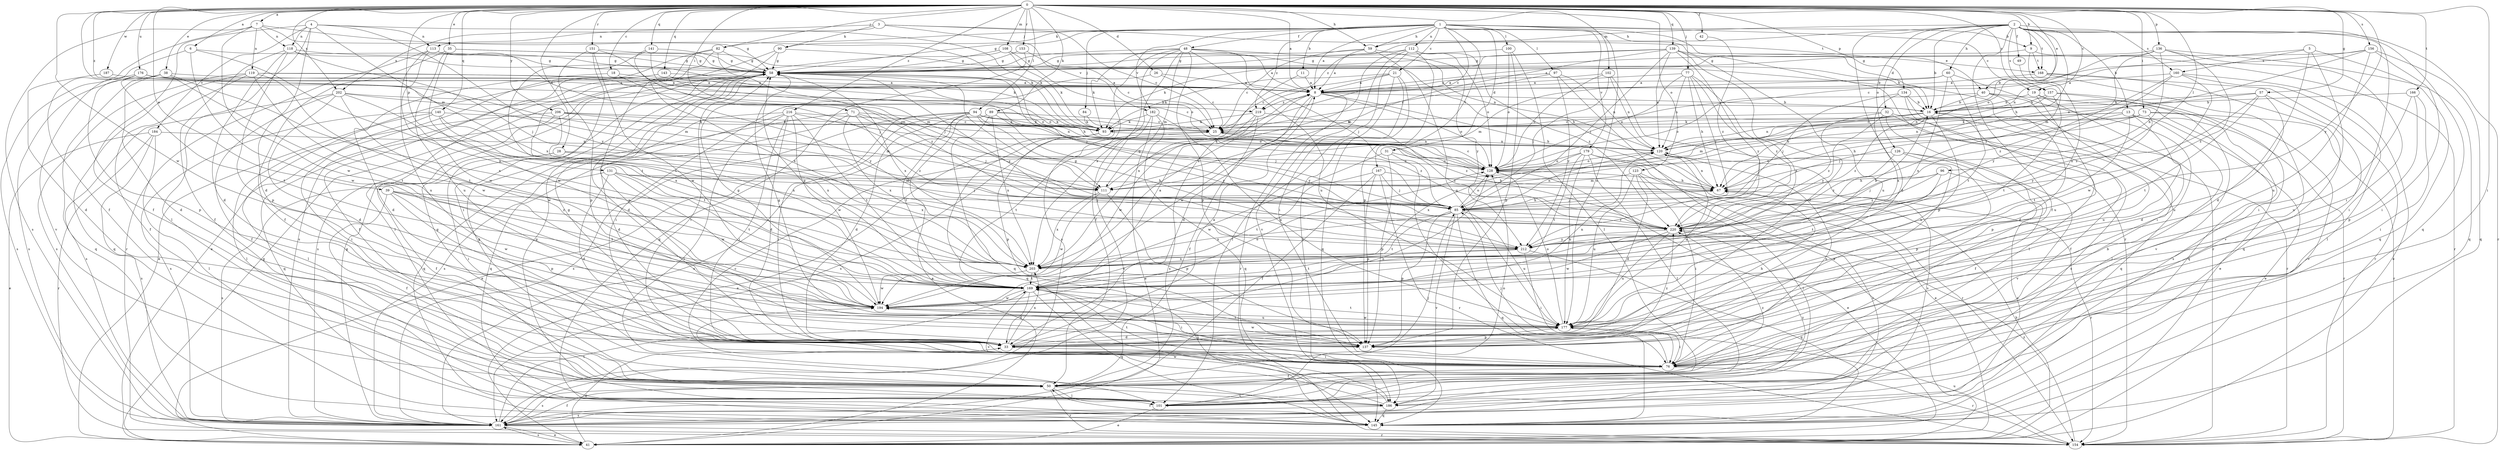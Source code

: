 strict digraph  {
0;
1;
2;
3;
4;
5;
6;
7;
8;
9;
11;
13;
16;
18;
19;
21;
25;
26;
28;
31;
32;
33;
35;
38;
39;
40;
41;
42;
48;
49;
50;
57;
58;
59;
60;
67;
71;
73;
76;
77;
82;
84;
85;
89;
90;
93;
94;
96;
97;
100;
101;
102;
108;
111;
112;
113;
118;
119;
120;
123;
126;
128;
131;
134;
136;
137;
139;
140;
141;
143;
145;
151;
153;
154;
156;
157;
160;
161;
166;
167;
168;
169;
176;
177;
179;
182;
184;
186;
187;
194;
202;
203;
206;
212;
216;
219;
220;
0 -> 6  [label=a];
0 -> 7  [label=a];
0 -> 8  [label=a];
0 -> 9  [label=b];
0 -> 18  [label=c];
0 -> 19  [label=c];
0 -> 26  [label=d];
0 -> 28  [label=d];
0 -> 35  [label=e];
0 -> 38  [label=e];
0 -> 39  [label=e];
0 -> 40  [label=e];
0 -> 42  [label=f];
0 -> 57  [label=g];
0 -> 59  [label=h];
0 -> 71  [label=i];
0 -> 73  [label=i];
0 -> 76  [label=i];
0 -> 77  [label=j];
0 -> 82  [label=j];
0 -> 89  [label=k];
0 -> 94  [label=l];
0 -> 96  [label=l];
0 -> 102  [label=m];
0 -> 108  [label=m];
0 -> 111  [label=m];
0 -> 123  [label=o];
0 -> 131  [label=p];
0 -> 134  [label=p];
0 -> 136  [label=p];
0 -> 139  [label=q];
0 -> 140  [label=q];
0 -> 141  [label=q];
0 -> 143  [label=q];
0 -> 151  [label=r];
0 -> 153  [label=r];
0 -> 156  [label=s];
0 -> 157  [label=s];
0 -> 166  [label=t];
0 -> 176  [label=u];
0 -> 187  [label=w];
0 -> 194  [label=w];
0 -> 202  [label=x];
0 -> 206  [label=y];
0 -> 212  [label=y];
0 -> 216  [label=z];
0 -> 219  [label=z];
1 -> 8  [label=a];
1 -> 9  [label=b];
1 -> 11  [label=b];
1 -> 19  [label=c];
1 -> 21  [label=c];
1 -> 25  [label=c];
1 -> 31  [label=d];
1 -> 40  [label=e];
1 -> 48  [label=f];
1 -> 58  [label=g];
1 -> 59  [label=h];
1 -> 82  [label=j];
1 -> 84  [label=j];
1 -> 90  [label=k];
1 -> 97  [label=l];
1 -> 100  [label=l];
1 -> 112  [label=n];
1 -> 154  [label=r];
1 -> 167  [label=t];
1 -> 177  [label=u];
1 -> 179  [label=v];
1 -> 182  [label=v];
1 -> 219  [label=z];
2 -> 13  [label=b];
2 -> 16  [label=b];
2 -> 32  [label=d];
2 -> 33  [label=d];
2 -> 49  [label=f];
2 -> 50  [label=f];
2 -> 59  [label=h];
2 -> 60  [label=h];
2 -> 67  [label=h];
2 -> 76  [label=i];
2 -> 126  [label=o];
2 -> 128  [label=o];
2 -> 145  [label=q];
2 -> 154  [label=r];
2 -> 157  [label=s];
2 -> 160  [label=s];
2 -> 168  [label=t];
2 -> 219  [label=z];
3 -> 25  [label=c];
3 -> 90  [label=k];
3 -> 113  [label=n];
3 -> 168  [label=t];
3 -> 182  [label=v];
3 -> 202  [label=x];
4 -> 33  [label=d];
4 -> 50  [label=f];
4 -> 93  [label=k];
4 -> 101  [label=l];
4 -> 113  [label=n];
4 -> 118  [label=n];
4 -> 184  [label=v];
4 -> 203  [label=x];
4 -> 212  [label=y];
5 -> 25  [label=c];
5 -> 33  [label=d];
5 -> 76  [label=i];
5 -> 145  [label=q];
5 -> 160  [label=s];
6 -> 58  [label=g];
6 -> 186  [label=v];
6 -> 194  [label=w];
6 -> 203  [label=x];
7 -> 50  [label=f];
7 -> 58  [label=g];
7 -> 93  [label=k];
7 -> 118  [label=n];
7 -> 119  [label=n];
7 -> 161  [label=s];
7 -> 194  [label=w];
8 -> 16  [label=b];
8 -> 33  [label=d];
8 -> 67  [label=h];
8 -> 128  [label=o];
8 -> 154  [label=r];
8 -> 194  [label=w];
8 -> 219  [label=z];
9 -> 8  [label=a];
9 -> 154  [label=r];
9 -> 168  [label=t];
9 -> 203  [label=x];
11 -> 8  [label=a];
11 -> 203  [label=x];
13 -> 25  [label=c];
13 -> 41  [label=e];
13 -> 85  [label=j];
13 -> 93  [label=k];
13 -> 101  [label=l];
13 -> 154  [label=r];
13 -> 169  [label=t];
13 -> 177  [label=u];
16 -> 25  [label=c];
16 -> 50  [label=f];
16 -> 111  [label=m];
16 -> 120  [label=n];
16 -> 177  [label=u];
16 -> 220  [label=z];
18 -> 8  [label=a];
18 -> 33  [label=d];
18 -> 212  [label=y];
19 -> 16  [label=b];
19 -> 33  [label=d];
19 -> 145  [label=q];
19 -> 177  [label=u];
21 -> 8  [label=a];
21 -> 25  [label=c];
21 -> 93  [label=k];
21 -> 101  [label=l];
21 -> 145  [label=q];
21 -> 186  [label=v];
25 -> 120  [label=n];
25 -> 169  [label=t];
25 -> 220  [label=z];
26 -> 8  [label=a];
26 -> 25  [label=c];
26 -> 76  [label=i];
28 -> 50  [label=f];
28 -> 76  [label=i];
28 -> 128  [label=o];
28 -> 203  [label=x];
31 -> 76  [label=i];
31 -> 128  [label=o];
31 -> 137  [label=p];
31 -> 194  [label=w];
32 -> 93  [label=k];
32 -> 137  [label=p];
32 -> 145  [label=q];
32 -> 161  [label=s];
32 -> 212  [label=y];
32 -> 220  [label=z];
33 -> 8  [label=a];
33 -> 58  [label=g];
33 -> 76  [label=i];
33 -> 128  [label=o];
33 -> 177  [label=u];
33 -> 203  [label=x];
35 -> 16  [label=b];
35 -> 50  [label=f];
35 -> 58  [label=g];
35 -> 177  [label=u];
35 -> 194  [label=w];
38 -> 8  [label=a];
38 -> 33  [label=d];
38 -> 145  [label=q];
38 -> 161  [label=s];
38 -> 169  [label=t];
38 -> 203  [label=x];
39 -> 50  [label=f];
39 -> 85  [label=j];
39 -> 137  [label=p];
39 -> 169  [label=t];
39 -> 194  [label=w];
39 -> 220  [label=z];
40 -> 16  [label=b];
40 -> 33  [label=d];
40 -> 41  [label=e];
40 -> 76  [label=i];
40 -> 128  [label=o];
41 -> 33  [label=d];
41 -> 58  [label=g];
41 -> 67  [label=h];
41 -> 161  [label=s];
42 -> 220  [label=z];
48 -> 50  [label=f];
48 -> 58  [label=g];
48 -> 67  [label=h];
48 -> 85  [label=j];
48 -> 93  [label=k];
48 -> 111  [label=m];
48 -> 120  [label=n];
48 -> 137  [label=p];
48 -> 161  [label=s];
48 -> 177  [label=u];
48 -> 203  [label=x];
49 -> 220  [label=z];
50 -> 16  [label=b];
50 -> 58  [label=g];
50 -> 85  [label=j];
50 -> 101  [label=l];
50 -> 154  [label=r];
50 -> 161  [label=s];
50 -> 186  [label=v];
50 -> 220  [label=z];
57 -> 16  [label=b];
57 -> 76  [label=i];
57 -> 120  [label=n];
57 -> 169  [label=t];
57 -> 177  [label=u];
57 -> 220  [label=z];
58 -> 8  [label=a];
58 -> 33  [label=d];
58 -> 67  [label=h];
58 -> 76  [label=i];
58 -> 161  [label=s];
58 -> 203  [label=x];
58 -> 212  [label=y];
59 -> 8  [label=a];
59 -> 25  [label=c];
59 -> 58  [label=g];
59 -> 177  [label=u];
59 -> 212  [label=y];
60 -> 8  [label=a];
60 -> 76  [label=i];
60 -> 111  [label=m];
60 -> 169  [label=t];
60 -> 203  [label=x];
67 -> 85  [label=j];
67 -> 120  [label=n];
67 -> 154  [label=r];
71 -> 33  [label=d];
71 -> 85  [label=j];
71 -> 93  [label=k];
71 -> 120  [label=n];
71 -> 145  [label=q];
71 -> 203  [label=x];
71 -> 220  [label=z];
73 -> 67  [label=h];
73 -> 93  [label=k];
73 -> 120  [label=n];
73 -> 154  [label=r];
73 -> 186  [label=v];
73 -> 212  [label=y];
76 -> 50  [label=f];
76 -> 85  [label=j];
76 -> 120  [label=n];
76 -> 154  [label=r];
76 -> 169  [label=t];
77 -> 8  [label=a];
77 -> 67  [label=h];
77 -> 85  [label=j];
77 -> 120  [label=n];
77 -> 128  [label=o];
77 -> 203  [label=x];
77 -> 220  [label=z];
82 -> 41  [label=e];
82 -> 58  [label=g];
82 -> 101  [label=l];
82 -> 161  [label=s];
82 -> 220  [label=z];
84 -> 93  [label=k];
84 -> 161  [label=s];
85 -> 67  [label=h];
85 -> 120  [label=n];
85 -> 128  [label=o];
85 -> 137  [label=p];
85 -> 145  [label=q];
85 -> 169  [label=t];
85 -> 177  [label=u];
85 -> 186  [label=v];
85 -> 203  [label=x];
85 -> 220  [label=z];
89 -> 25  [label=c];
89 -> 41  [label=e];
89 -> 93  [label=k];
89 -> 145  [label=q];
89 -> 161  [label=s];
89 -> 203  [label=x];
89 -> 212  [label=y];
90 -> 16  [label=b];
90 -> 58  [label=g];
90 -> 137  [label=p];
90 -> 203  [label=x];
93 -> 41  [label=e];
93 -> 120  [label=n];
93 -> 137  [label=p];
93 -> 145  [label=q];
94 -> 25  [label=c];
94 -> 33  [label=d];
94 -> 41  [label=e];
94 -> 76  [label=i];
94 -> 85  [label=j];
94 -> 93  [label=k];
94 -> 161  [label=s];
94 -> 169  [label=t];
94 -> 212  [label=y];
94 -> 220  [label=z];
96 -> 67  [label=h];
96 -> 85  [label=j];
96 -> 161  [label=s];
96 -> 169  [label=t];
96 -> 220  [label=z];
97 -> 8  [label=a];
97 -> 25  [label=c];
97 -> 41  [label=e];
97 -> 120  [label=n];
97 -> 212  [label=y];
100 -> 58  [label=g];
100 -> 101  [label=l];
100 -> 128  [label=o];
100 -> 137  [label=p];
101 -> 41  [label=e];
101 -> 58  [label=g];
101 -> 128  [label=o];
101 -> 220  [label=z];
102 -> 8  [label=a];
102 -> 85  [label=j];
102 -> 120  [label=n];
102 -> 128  [label=o];
102 -> 137  [label=p];
108 -> 8  [label=a];
108 -> 58  [label=g];
108 -> 93  [label=k];
108 -> 128  [label=o];
108 -> 169  [label=t];
111 -> 8  [label=a];
111 -> 137  [label=p];
111 -> 194  [label=w];
111 -> 203  [label=x];
112 -> 58  [label=g];
112 -> 76  [label=i];
112 -> 128  [label=o];
112 -> 137  [label=p];
112 -> 186  [label=v];
112 -> 203  [label=x];
112 -> 220  [label=z];
113 -> 58  [label=g];
113 -> 111  [label=m];
113 -> 154  [label=r];
113 -> 177  [label=u];
113 -> 194  [label=w];
118 -> 33  [label=d];
118 -> 50  [label=f];
118 -> 58  [label=g];
118 -> 85  [label=j];
118 -> 93  [label=k];
118 -> 137  [label=p];
119 -> 8  [label=a];
119 -> 50  [label=f];
119 -> 128  [label=o];
119 -> 145  [label=q];
119 -> 161  [label=s];
119 -> 169  [label=t];
119 -> 194  [label=w];
120 -> 128  [label=o];
120 -> 161  [label=s];
120 -> 177  [label=u];
123 -> 33  [label=d];
123 -> 76  [label=i];
123 -> 101  [label=l];
123 -> 111  [label=m];
123 -> 161  [label=s];
123 -> 177  [label=u];
126 -> 50  [label=f];
126 -> 128  [label=o];
126 -> 137  [label=p];
126 -> 186  [label=v];
126 -> 220  [label=z];
128 -> 25  [label=c];
128 -> 41  [label=e];
128 -> 67  [label=h];
131 -> 33  [label=d];
131 -> 67  [label=h];
131 -> 85  [label=j];
131 -> 111  [label=m];
131 -> 161  [label=s];
131 -> 169  [label=t];
131 -> 194  [label=w];
134 -> 16  [label=b];
134 -> 85  [label=j];
134 -> 101  [label=l];
134 -> 154  [label=r];
134 -> 203  [label=x];
136 -> 16  [label=b];
136 -> 58  [label=g];
136 -> 67  [label=h];
136 -> 76  [label=i];
136 -> 128  [label=o];
136 -> 145  [label=q];
136 -> 220  [label=z];
137 -> 67  [label=h];
137 -> 169  [label=t];
137 -> 194  [label=w];
137 -> 220  [label=z];
139 -> 33  [label=d];
139 -> 58  [label=g];
139 -> 85  [label=j];
139 -> 93  [label=k];
139 -> 111  [label=m];
139 -> 120  [label=n];
139 -> 154  [label=r];
139 -> 177  [label=u];
139 -> 212  [label=y];
140 -> 76  [label=i];
140 -> 93  [label=k];
140 -> 101  [label=l];
140 -> 161  [label=s];
140 -> 169  [label=t];
140 -> 203  [label=x];
141 -> 58  [label=g];
141 -> 85  [label=j];
141 -> 111  [label=m];
141 -> 169  [label=t];
143 -> 8  [label=a];
143 -> 41  [label=e];
143 -> 50  [label=f];
143 -> 85  [label=j];
145 -> 50  [label=f];
151 -> 58  [label=g];
151 -> 76  [label=i];
151 -> 85  [label=j];
151 -> 137  [label=p];
151 -> 194  [label=w];
153 -> 25  [label=c];
153 -> 58  [label=g];
153 -> 145  [label=q];
154 -> 177  [label=u];
154 -> 220  [label=z];
156 -> 58  [label=g];
156 -> 76  [label=i];
156 -> 111  [label=m];
156 -> 120  [label=n];
156 -> 145  [label=q];
156 -> 177  [label=u];
157 -> 16  [label=b];
157 -> 67  [label=h];
157 -> 161  [label=s];
157 -> 169  [label=t];
157 -> 186  [label=v];
160 -> 8  [label=a];
160 -> 41  [label=e];
160 -> 101  [label=l];
160 -> 194  [label=w];
160 -> 212  [label=y];
160 -> 220  [label=z];
161 -> 41  [label=e];
161 -> 50  [label=f];
161 -> 58  [label=g];
161 -> 154  [label=r];
161 -> 169  [label=t];
166 -> 16  [label=b];
166 -> 76  [label=i];
166 -> 137  [label=p];
166 -> 177  [label=u];
167 -> 50  [label=f];
167 -> 67  [label=h];
167 -> 85  [label=j];
167 -> 137  [label=p];
167 -> 154  [label=r];
167 -> 169  [label=t];
168 -> 8  [label=a];
168 -> 145  [label=q];
168 -> 154  [label=r];
168 -> 186  [label=v];
169 -> 8  [label=a];
169 -> 33  [label=d];
169 -> 58  [label=g];
169 -> 76  [label=i];
169 -> 145  [label=q];
169 -> 186  [label=v];
169 -> 194  [label=w];
176 -> 8  [label=a];
176 -> 111  [label=m];
176 -> 128  [label=o];
176 -> 137  [label=p];
176 -> 161  [label=s];
176 -> 169  [label=t];
177 -> 33  [label=d];
177 -> 58  [label=g];
177 -> 76  [label=i];
177 -> 128  [label=o];
177 -> 137  [label=p];
177 -> 169  [label=t];
177 -> 194  [label=w];
179 -> 41  [label=e];
179 -> 101  [label=l];
179 -> 128  [label=o];
179 -> 154  [label=r];
179 -> 169  [label=t];
179 -> 177  [label=u];
179 -> 203  [label=x];
182 -> 41  [label=e];
182 -> 93  [label=k];
182 -> 145  [label=q];
182 -> 161  [label=s];
182 -> 177  [label=u];
184 -> 41  [label=e];
184 -> 101  [label=l];
184 -> 120  [label=n];
184 -> 154  [label=r];
184 -> 161  [label=s];
186 -> 25  [label=c];
186 -> 58  [label=g];
186 -> 145  [label=q];
186 -> 161  [label=s];
186 -> 194  [label=w];
187 -> 8  [label=a];
187 -> 33  [label=d];
194 -> 58  [label=g];
194 -> 120  [label=n];
194 -> 128  [label=o];
194 -> 177  [label=u];
202 -> 16  [label=b];
202 -> 25  [label=c];
202 -> 33  [label=d];
202 -> 50  [label=f];
202 -> 161  [label=s];
202 -> 194  [label=w];
202 -> 203  [label=x];
203 -> 169  [label=t];
203 -> 194  [label=w];
206 -> 25  [label=c];
206 -> 93  [label=k];
206 -> 101  [label=l];
206 -> 111  [label=m];
206 -> 145  [label=q];
206 -> 203  [label=x];
212 -> 16  [label=b];
212 -> 58  [label=g];
212 -> 76  [label=i];
212 -> 145  [label=q];
212 -> 169  [label=t];
212 -> 203  [label=x];
216 -> 25  [label=c];
216 -> 33  [label=d];
216 -> 76  [label=i];
216 -> 101  [label=l];
216 -> 128  [label=o];
216 -> 145  [label=q];
216 -> 161  [label=s];
216 -> 169  [label=t];
216 -> 194  [label=w];
219 -> 50  [label=f];
219 -> 93  [label=k];
219 -> 161  [label=s];
219 -> 194  [label=w];
219 -> 220  [label=z];
220 -> 58  [label=g];
220 -> 177  [label=u];
220 -> 194  [label=w];
220 -> 212  [label=y];
}
